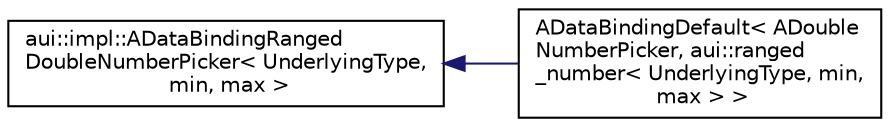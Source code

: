 digraph "Graphical Class Hierarchy"
{
 // LATEX_PDF_SIZE
  edge [fontname="Helvetica",fontsize="10",labelfontname="Helvetica",labelfontsize="10"];
  node [fontname="Helvetica",fontsize="10",shape=record];
  rankdir="LR";
  Node0 [label="aui::impl::ADataBindingRanged\lDoubleNumberPicker\< UnderlyingType,\l min, max \>",height=0.2,width=0.4,color="black", fillcolor="white", style="filled",URL="$structaui_1_1impl_1_1ADataBindingRangedDoubleNumberPicker.html",tooltip=" "];
  Node0 -> Node1 [dir="back",color="midnightblue",fontsize="10",style="solid",fontname="Helvetica"];
  Node1 [label="ADataBindingDefault\< ADouble\lNumberPicker, aui::ranged\l_number\< UnderlyingType, min,\l max \> \>",height=0.2,width=0.4,color="black", fillcolor="white", style="filled",URL="$structADataBindingDefault_3_01ADoubleNumberPicker_00_01aui_1_1ranged__number_3_01UnderlyingType_00_01min_00_01max_01_4_01_4.html",tooltip=" "];
}
